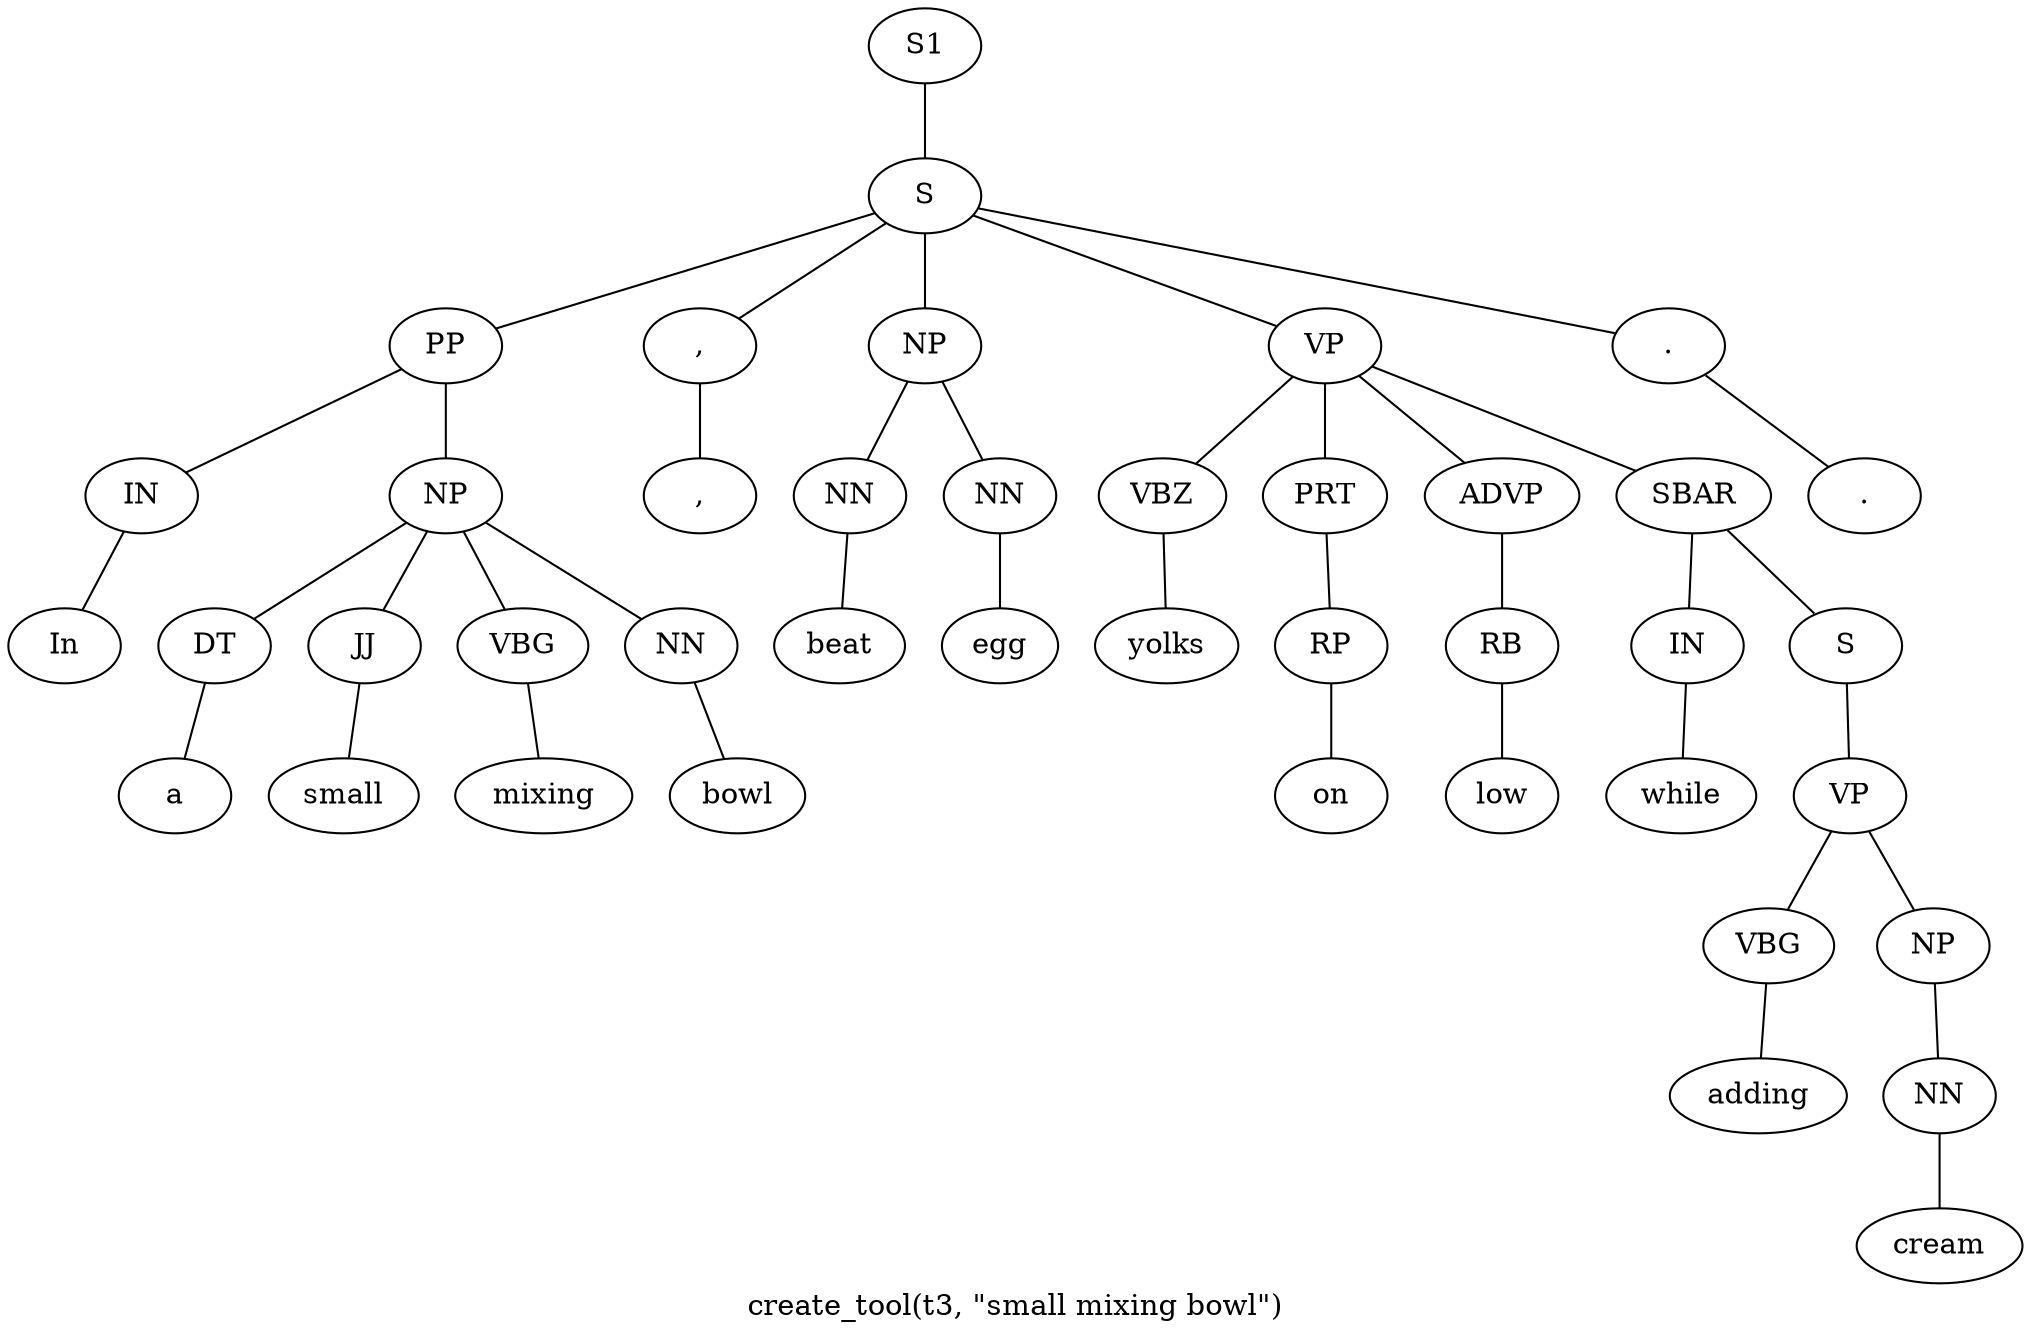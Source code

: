 graph SyntaxGraph {
	label = "create_tool(t3, \"small mixing bowl\")";
	Node0 [label="S1"];
	Node1 [label="S"];
	Node2 [label="PP"];
	Node3 [label="IN"];
	Node4 [label="In"];
	Node5 [label="NP"];
	Node6 [label="DT"];
	Node7 [label="a"];
	Node8 [label="JJ"];
	Node9 [label="small"];
	Node10 [label="VBG"];
	Node11 [label="mixing"];
	Node12 [label="NN"];
	Node13 [label="bowl"];
	Node14 [label=","];
	Node15 [label=","];
	Node16 [label="NP"];
	Node17 [label="NN"];
	Node18 [label="beat"];
	Node19 [label="NN"];
	Node20 [label="egg"];
	Node21 [label="VP"];
	Node22 [label="VBZ"];
	Node23 [label="yolks"];
	Node24 [label="PRT"];
	Node25 [label="RP"];
	Node26 [label="on"];
	Node27 [label="ADVP"];
	Node28 [label="RB"];
	Node29 [label="low"];
	Node30 [label="SBAR"];
	Node31 [label="IN"];
	Node32 [label="while"];
	Node33 [label="S"];
	Node34 [label="VP"];
	Node35 [label="VBG"];
	Node36 [label="adding"];
	Node37 [label="NP"];
	Node38 [label="NN"];
	Node39 [label="cream"];
	Node40 [label="."];
	Node41 [label="."];

	Node0 -- Node1;
	Node1 -- Node2;
	Node1 -- Node14;
	Node1 -- Node16;
	Node1 -- Node21;
	Node1 -- Node40;
	Node2 -- Node3;
	Node2 -- Node5;
	Node3 -- Node4;
	Node5 -- Node6;
	Node5 -- Node8;
	Node5 -- Node10;
	Node5 -- Node12;
	Node6 -- Node7;
	Node8 -- Node9;
	Node10 -- Node11;
	Node12 -- Node13;
	Node14 -- Node15;
	Node16 -- Node17;
	Node16 -- Node19;
	Node17 -- Node18;
	Node19 -- Node20;
	Node21 -- Node22;
	Node21 -- Node24;
	Node21 -- Node27;
	Node21 -- Node30;
	Node22 -- Node23;
	Node24 -- Node25;
	Node25 -- Node26;
	Node27 -- Node28;
	Node28 -- Node29;
	Node30 -- Node31;
	Node30 -- Node33;
	Node31 -- Node32;
	Node33 -- Node34;
	Node34 -- Node35;
	Node34 -- Node37;
	Node35 -- Node36;
	Node37 -- Node38;
	Node38 -- Node39;
	Node40 -- Node41;
}